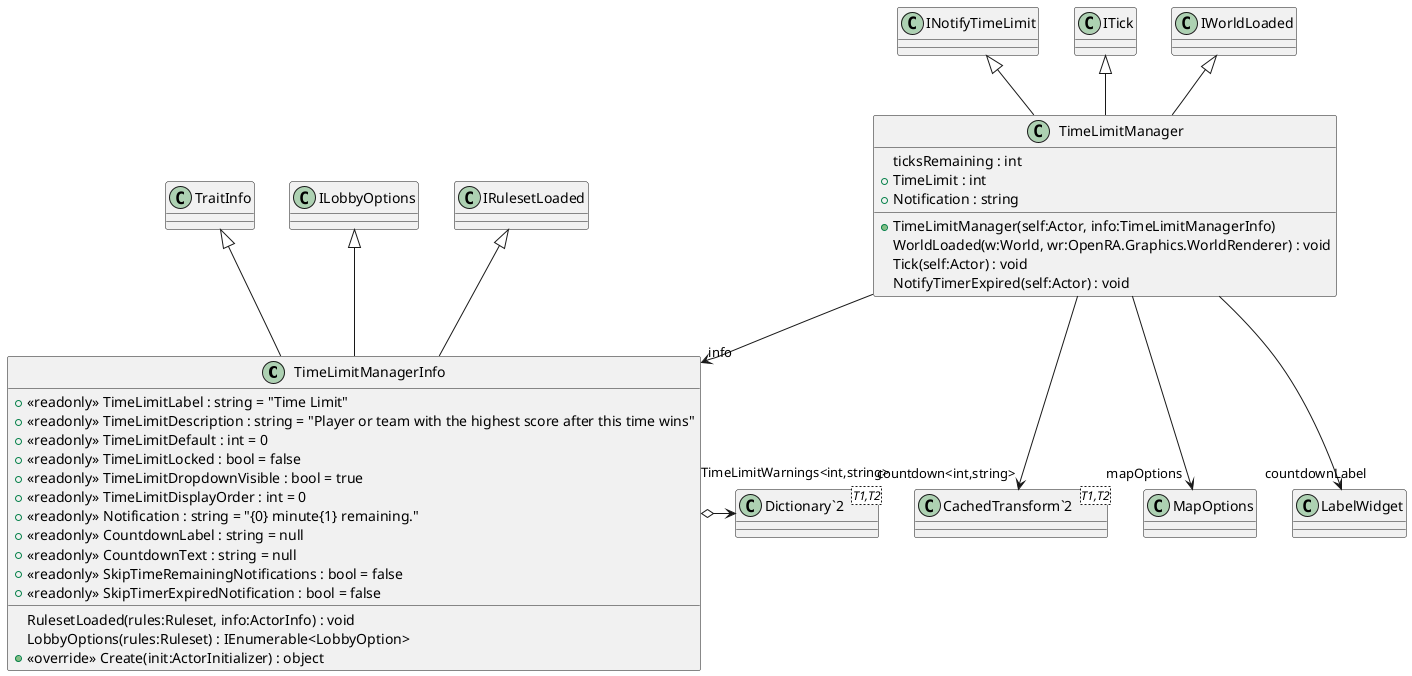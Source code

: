 @startuml
class TimeLimitManagerInfo {
    + <<readonly>> TimeLimitLabel : string = "Time Limit"
    + <<readonly>> TimeLimitDescription : string = "Player or team with the highest score after this time wins"
    + <<readonly>> TimeLimitDefault : int = 0
    + <<readonly>> TimeLimitLocked : bool = false
    + <<readonly>> TimeLimitDropdownVisible : bool = true
    + <<readonly>> TimeLimitDisplayOrder : int = 0
    + <<readonly>> Notification : string = "{0&#125; minute{1&#125; remaining."
    + <<readonly>> CountdownLabel : string = null
    + <<readonly>> CountdownText : string = null
    + <<readonly>> SkipTimeRemainingNotifications : bool = false
    + <<readonly>> SkipTimerExpiredNotification : bool = false
    RulesetLoaded(rules:Ruleset, info:ActorInfo) : void
    LobbyOptions(rules:Ruleset) : IEnumerable<LobbyOption>
    + <<override>> Create(init:ActorInitializer) : object
}
class TimeLimitManager {
    ticksRemaining : int
    + TimeLimit : int
    + Notification : string
    + TimeLimitManager(self:Actor, info:TimeLimitManagerInfo)
    WorldLoaded(w:World, wr:OpenRA.Graphics.WorldRenderer) : void
    Tick(self:Actor) : void
    NotifyTimerExpired(self:Actor) : void
}
class "Dictionary`2"<T1,T2> {
}
class "CachedTransform`2"<T1,T2> {
}
TraitInfo <|-- TimeLimitManagerInfo
ILobbyOptions <|-- TimeLimitManagerInfo
IRulesetLoaded <|-- TimeLimitManagerInfo
TimeLimitManagerInfo o-> "TimeLimitWarnings<int,string>" "Dictionary`2"
INotifyTimeLimit <|-- TimeLimitManager
ITick <|-- TimeLimitManager
IWorldLoaded <|-- TimeLimitManager
TimeLimitManager --> "info" TimeLimitManagerInfo
TimeLimitManager --> "mapOptions" MapOptions
TimeLimitManager --> "countdownLabel" LabelWidget
TimeLimitManager --> "countdown<int,string>" "CachedTransform`2"
@enduml
